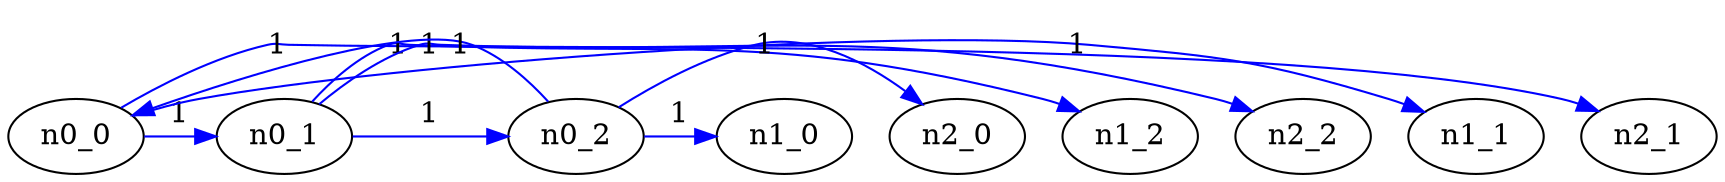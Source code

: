 digraph depgraph {
    n0_0 -> n0_1 [constraint=false, color=blue, label="1"];
    n0_0 -> n1_1 [constraint=false, color=blue, label="1"];
    n0_0 -> n2_1 [constraint=false, color=blue, label="1"];
    n0_1 -> n0_2 [constraint=false, color=blue, label="1"];
    n0_1 -> n1_2 [constraint=false, color=blue, label="1"];
    n0_1 -> n2_2 [constraint=false, color=blue, label="1"];
    n0_2 -> n0_0 [constraint=false, color=blue, label="1"];
    n0_2 -> n1_0 [constraint=false, color=blue, label="1"];
    n0_2 -> n2_0 [constraint=false, color=blue, label="1"];
}
